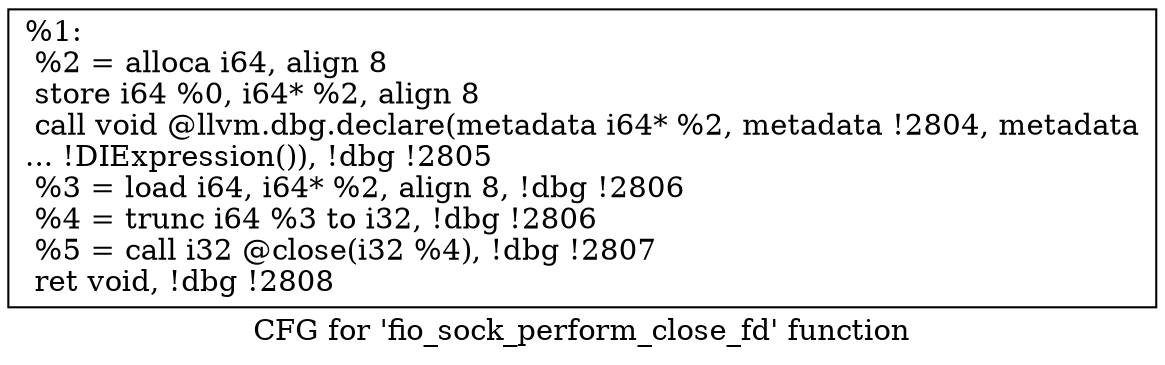 digraph "CFG for 'fio_sock_perform_close_fd' function" {
	label="CFG for 'fio_sock_perform_close_fd' function";

	Node0x5568514c8a80 [shape=record,label="{%1:\l  %2 = alloca i64, align 8\l  store i64 %0, i64* %2, align 8\l  call void @llvm.dbg.declare(metadata i64* %2, metadata !2804, metadata\l... !DIExpression()), !dbg !2805\l  %3 = load i64, i64* %2, align 8, !dbg !2806\l  %4 = trunc i64 %3 to i32, !dbg !2806\l  %5 = call i32 @close(i32 %4), !dbg !2807\l  ret void, !dbg !2808\l}"];
}
